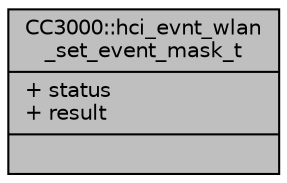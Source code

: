 digraph "CC3000::hci_evnt_wlan_set_event_mask_t"
{
  edge [fontname="Helvetica",fontsize="10",labelfontname="Helvetica",labelfontsize="10"];
  node [fontname="Helvetica",fontsize="10",shape=record];
  Node1 [label="{CC3000::hci_evnt_wlan\l_set_event_mask_t\n|+ status\l+ result\l|}",height=0.2,width=0.4,color="black", fillcolor="grey75", style="filled", fontcolor="black"];
}
